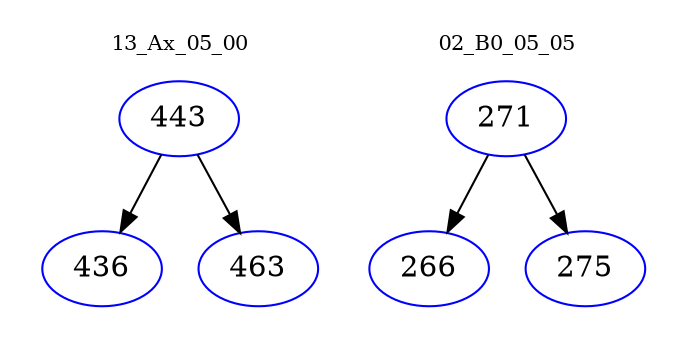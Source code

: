 digraph{
subgraph cluster_0 {
color = white
label = "13_Ax_05_00";
fontsize=10;
T0_443 [label="443", color="blue"]
T0_443 -> T0_436 [color="black"]
T0_436 [label="436", color="blue"]
T0_443 -> T0_463 [color="black"]
T0_463 [label="463", color="blue"]
}
subgraph cluster_1 {
color = white
label = "02_B0_05_05";
fontsize=10;
T1_271 [label="271", color="blue"]
T1_271 -> T1_266 [color="black"]
T1_266 [label="266", color="blue"]
T1_271 -> T1_275 [color="black"]
T1_275 [label="275", color="blue"]
}
}
